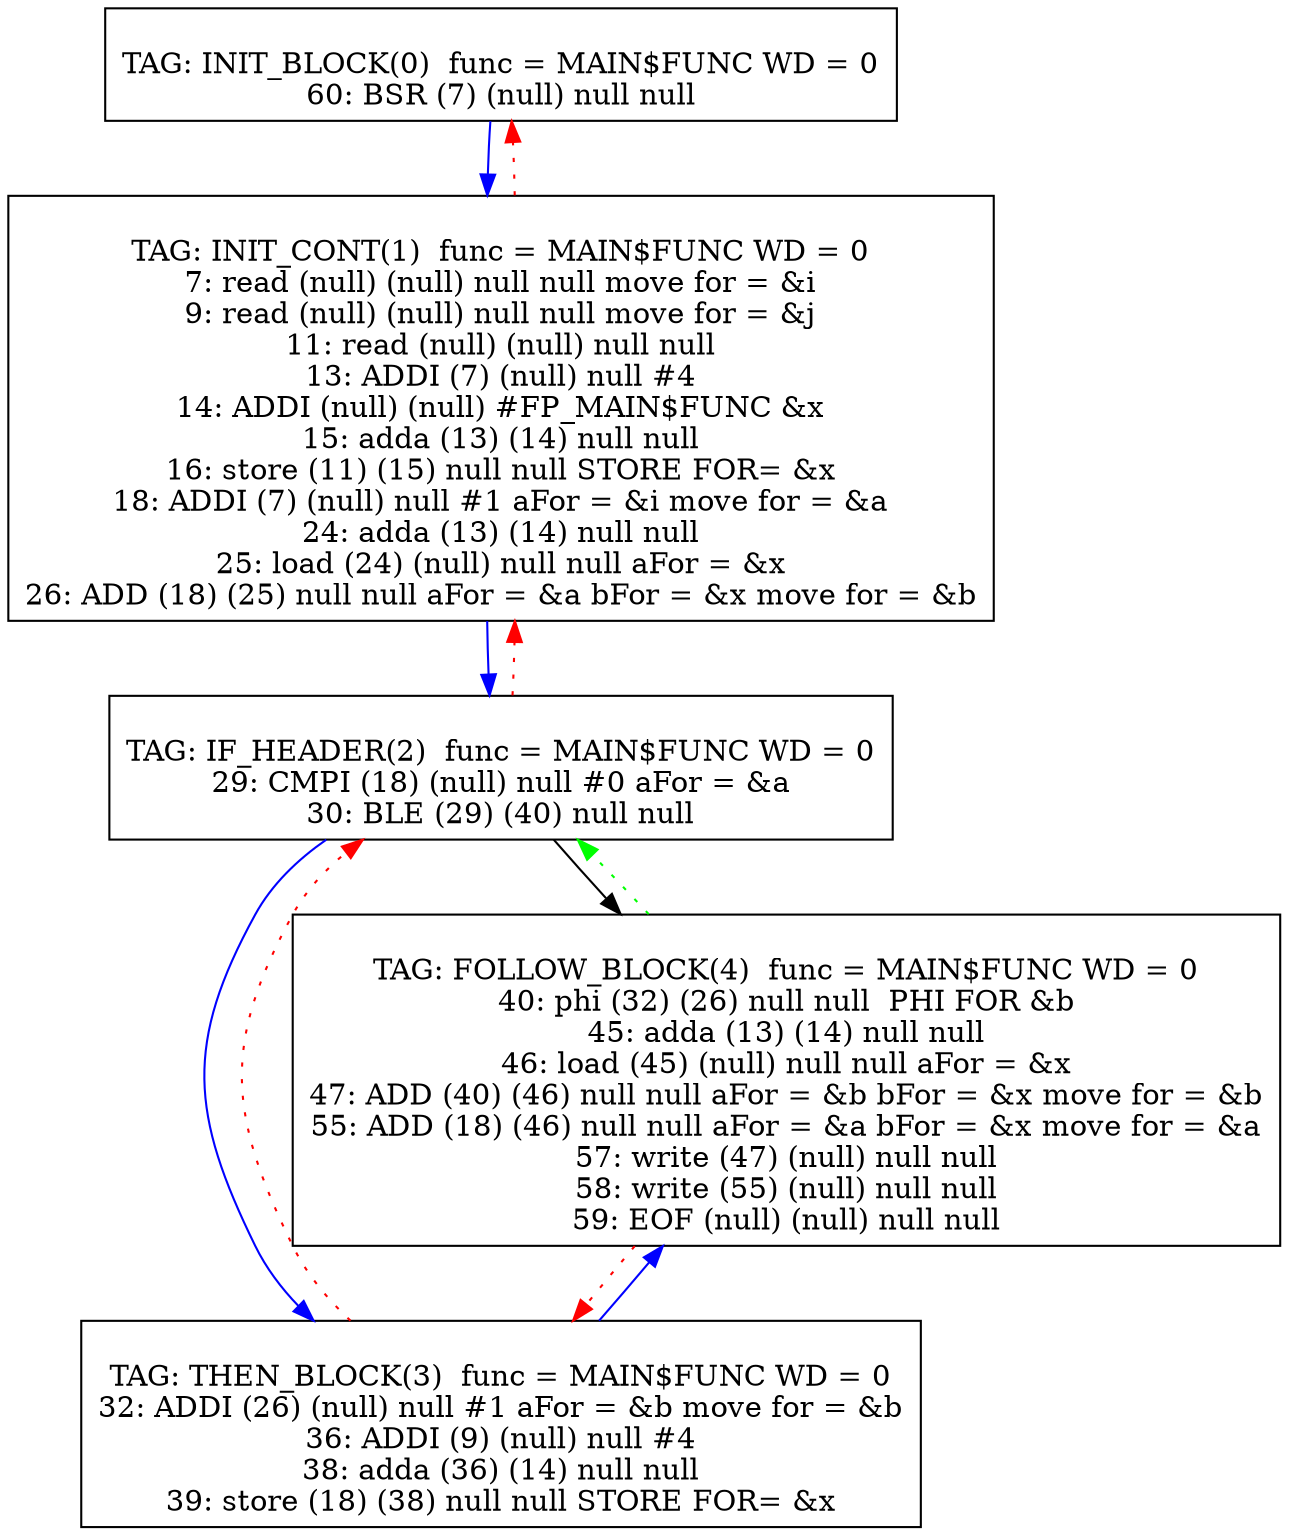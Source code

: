 digraph {
0[label="
TAG: INIT_BLOCK(0)  func = MAIN$FUNC WD = 0
60: BSR (7) (null) null null
"];
0[shape=box];
0 -> 1[color=blue]
1[label="
TAG: INIT_CONT(1)  func = MAIN$FUNC WD = 0
7: read (null) (null) null null move for = &i
9: read (null) (null) null null move for = &j
11: read (null) (null) null null
13: ADDI (7) (null) null #4
14: ADDI (null) (null) #FP_MAIN$FUNC &x
15: adda (13) (14) null null
16: store (11) (15) null null STORE FOR= &x
18: ADDI (7) (null) null #1 aFor = &i move for = &a
24: adda (13) (14) null null
25: load (24) (null) null null aFor = &x
26: ADD (18) (25) null null aFor = &a bFor = &x move for = &b
"];
1[shape=box];
1 -> 2[color=blue]
1 -> 0[color=red][style=dotted]
2[label="
TAG: IF_HEADER(2)  func = MAIN$FUNC WD = 0
29: CMPI (18) (null) null #0 aFor = &a
30: BLE (29) (40) null null
"];
2[shape=box];
2 -> 3[color=blue]
2 -> 4[color=black]
2 -> 1[color=red][style=dotted]
3[label="
TAG: THEN_BLOCK(3)  func = MAIN$FUNC WD = 0
32: ADDI (26) (null) null #1 aFor = &b move for = &b
36: ADDI (9) (null) null #4
38: adda (36) (14) null null
39: store (18) (38) null null STORE FOR= &x
"];
3[shape=box];
3 -> 4[color=blue]
3 -> 2[color=red][style=dotted]
4[label="
TAG: FOLLOW_BLOCK(4)  func = MAIN$FUNC WD = 0
40: phi (32) (26) null null  PHI FOR &b
45: adda (13) (14) null null
46: load (45) (null) null null aFor = &x
47: ADD (40) (46) null null aFor = &b bFor = &x move for = &b
55: ADD (18) (46) null null aFor = &a bFor = &x move for = &a
57: write (47) (null) null null
58: write (55) (null) null null
59: EOF (null) (null) null null
"];
4[shape=box];
4 -> 3[color=red][style=dotted]
4 -> 2[color=green][style=dotted]
}